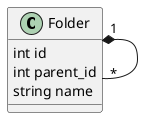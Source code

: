 @startuml Folder

class Folder {
    int id
    int parent_id
    string name
}

Folder "1" *-- "*" Folder

@enduml